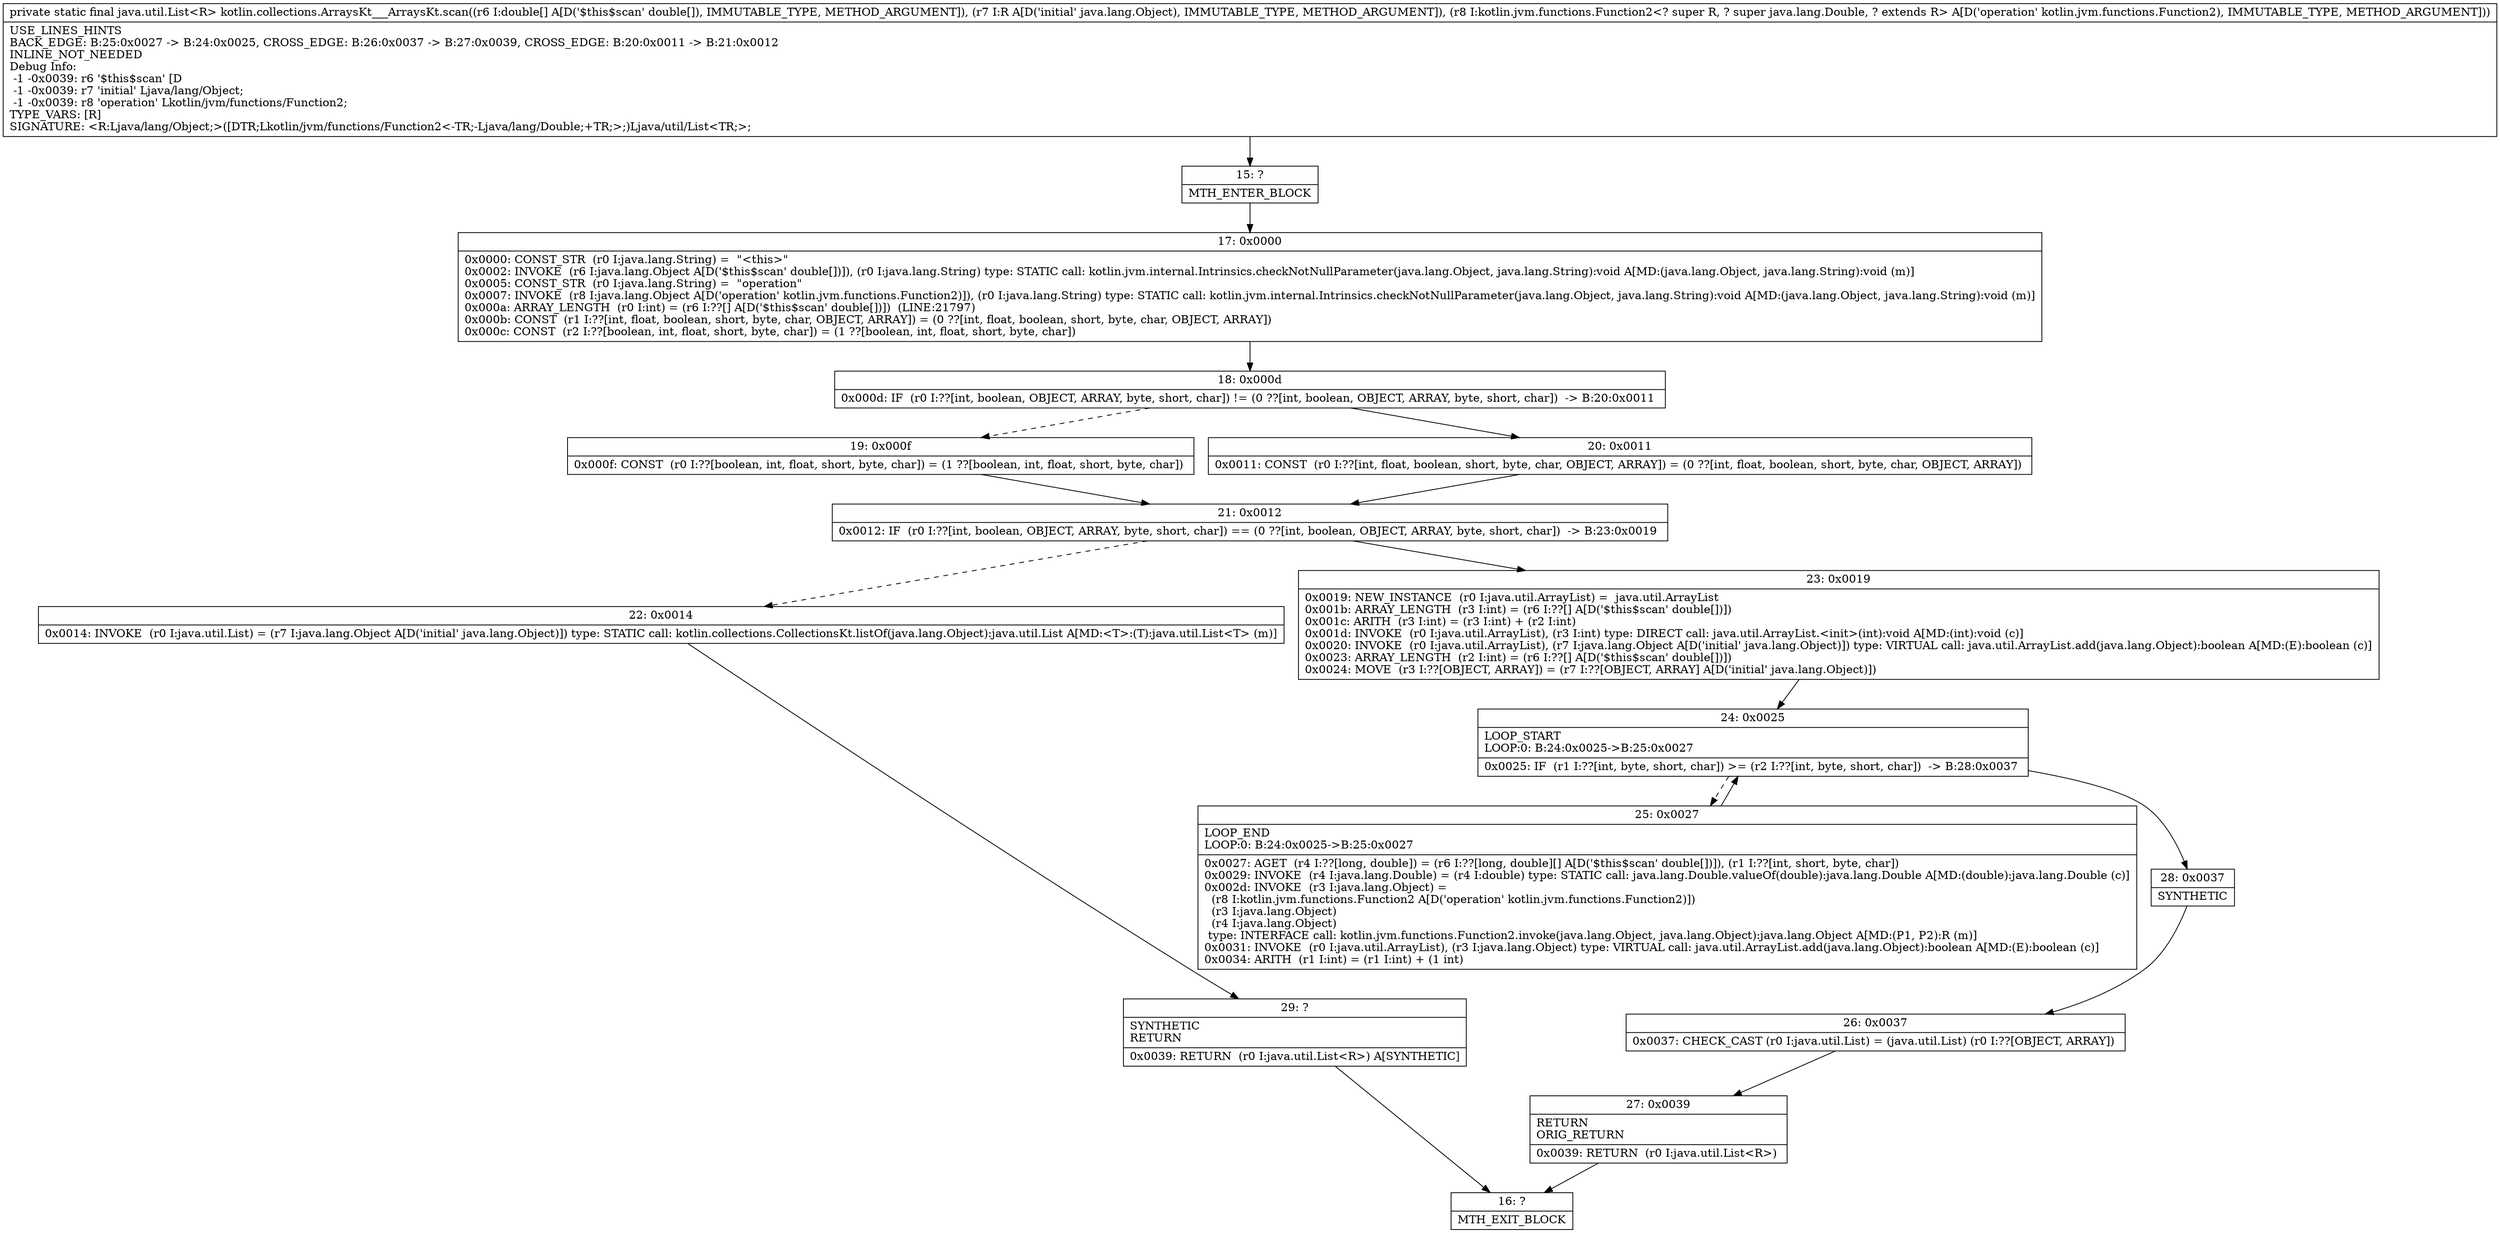 digraph "CFG forkotlin.collections.ArraysKt___ArraysKt.scan([DLjava\/lang\/Object;Lkotlin\/jvm\/functions\/Function2;)Ljava\/util\/List;" {
Node_15 [shape=record,label="{15\:\ ?|MTH_ENTER_BLOCK\l}"];
Node_17 [shape=record,label="{17\:\ 0x0000|0x0000: CONST_STR  (r0 I:java.lang.String) =  \"\<this\>\" \l0x0002: INVOKE  (r6 I:java.lang.Object A[D('$this$scan' double[])]), (r0 I:java.lang.String) type: STATIC call: kotlin.jvm.internal.Intrinsics.checkNotNullParameter(java.lang.Object, java.lang.String):void A[MD:(java.lang.Object, java.lang.String):void (m)]\l0x0005: CONST_STR  (r0 I:java.lang.String) =  \"operation\" \l0x0007: INVOKE  (r8 I:java.lang.Object A[D('operation' kotlin.jvm.functions.Function2)]), (r0 I:java.lang.String) type: STATIC call: kotlin.jvm.internal.Intrinsics.checkNotNullParameter(java.lang.Object, java.lang.String):void A[MD:(java.lang.Object, java.lang.String):void (m)]\l0x000a: ARRAY_LENGTH  (r0 I:int) = (r6 I:??[] A[D('$this$scan' double[])])  (LINE:21797)\l0x000b: CONST  (r1 I:??[int, float, boolean, short, byte, char, OBJECT, ARRAY]) = (0 ??[int, float, boolean, short, byte, char, OBJECT, ARRAY]) \l0x000c: CONST  (r2 I:??[boolean, int, float, short, byte, char]) = (1 ??[boolean, int, float, short, byte, char]) \l}"];
Node_18 [shape=record,label="{18\:\ 0x000d|0x000d: IF  (r0 I:??[int, boolean, OBJECT, ARRAY, byte, short, char]) != (0 ??[int, boolean, OBJECT, ARRAY, byte, short, char])  \-\> B:20:0x0011 \l}"];
Node_19 [shape=record,label="{19\:\ 0x000f|0x000f: CONST  (r0 I:??[boolean, int, float, short, byte, char]) = (1 ??[boolean, int, float, short, byte, char]) \l}"];
Node_21 [shape=record,label="{21\:\ 0x0012|0x0012: IF  (r0 I:??[int, boolean, OBJECT, ARRAY, byte, short, char]) == (0 ??[int, boolean, OBJECT, ARRAY, byte, short, char])  \-\> B:23:0x0019 \l}"];
Node_22 [shape=record,label="{22\:\ 0x0014|0x0014: INVOKE  (r0 I:java.util.List) = (r7 I:java.lang.Object A[D('initial' java.lang.Object)]) type: STATIC call: kotlin.collections.CollectionsKt.listOf(java.lang.Object):java.util.List A[MD:\<T\>:(T):java.util.List\<T\> (m)]\l}"];
Node_29 [shape=record,label="{29\:\ ?|SYNTHETIC\lRETURN\l|0x0039: RETURN  (r0 I:java.util.List\<R\>) A[SYNTHETIC]\l}"];
Node_16 [shape=record,label="{16\:\ ?|MTH_EXIT_BLOCK\l}"];
Node_23 [shape=record,label="{23\:\ 0x0019|0x0019: NEW_INSTANCE  (r0 I:java.util.ArrayList) =  java.util.ArrayList \l0x001b: ARRAY_LENGTH  (r3 I:int) = (r6 I:??[] A[D('$this$scan' double[])]) \l0x001c: ARITH  (r3 I:int) = (r3 I:int) + (r2 I:int) \l0x001d: INVOKE  (r0 I:java.util.ArrayList), (r3 I:int) type: DIRECT call: java.util.ArrayList.\<init\>(int):void A[MD:(int):void (c)]\l0x0020: INVOKE  (r0 I:java.util.ArrayList), (r7 I:java.lang.Object A[D('initial' java.lang.Object)]) type: VIRTUAL call: java.util.ArrayList.add(java.lang.Object):boolean A[MD:(E):boolean (c)]\l0x0023: ARRAY_LENGTH  (r2 I:int) = (r6 I:??[] A[D('$this$scan' double[])]) \l0x0024: MOVE  (r3 I:??[OBJECT, ARRAY]) = (r7 I:??[OBJECT, ARRAY] A[D('initial' java.lang.Object)]) \l}"];
Node_24 [shape=record,label="{24\:\ 0x0025|LOOP_START\lLOOP:0: B:24:0x0025\-\>B:25:0x0027\l|0x0025: IF  (r1 I:??[int, byte, short, char]) \>= (r2 I:??[int, byte, short, char])  \-\> B:28:0x0037 \l}"];
Node_25 [shape=record,label="{25\:\ 0x0027|LOOP_END\lLOOP:0: B:24:0x0025\-\>B:25:0x0027\l|0x0027: AGET  (r4 I:??[long, double]) = (r6 I:??[long, double][] A[D('$this$scan' double[])]), (r1 I:??[int, short, byte, char]) \l0x0029: INVOKE  (r4 I:java.lang.Double) = (r4 I:double) type: STATIC call: java.lang.Double.valueOf(double):java.lang.Double A[MD:(double):java.lang.Double (c)]\l0x002d: INVOKE  (r3 I:java.lang.Object) = \l  (r8 I:kotlin.jvm.functions.Function2 A[D('operation' kotlin.jvm.functions.Function2)])\l  (r3 I:java.lang.Object)\l  (r4 I:java.lang.Object)\l type: INTERFACE call: kotlin.jvm.functions.Function2.invoke(java.lang.Object, java.lang.Object):java.lang.Object A[MD:(P1, P2):R (m)]\l0x0031: INVOKE  (r0 I:java.util.ArrayList), (r3 I:java.lang.Object) type: VIRTUAL call: java.util.ArrayList.add(java.lang.Object):boolean A[MD:(E):boolean (c)]\l0x0034: ARITH  (r1 I:int) = (r1 I:int) + (1 int) \l}"];
Node_28 [shape=record,label="{28\:\ 0x0037|SYNTHETIC\l}"];
Node_26 [shape=record,label="{26\:\ 0x0037|0x0037: CHECK_CAST (r0 I:java.util.List) = (java.util.List) (r0 I:??[OBJECT, ARRAY]) \l}"];
Node_27 [shape=record,label="{27\:\ 0x0039|RETURN\lORIG_RETURN\l|0x0039: RETURN  (r0 I:java.util.List\<R\>) \l}"];
Node_20 [shape=record,label="{20\:\ 0x0011|0x0011: CONST  (r0 I:??[int, float, boolean, short, byte, char, OBJECT, ARRAY]) = (0 ??[int, float, boolean, short, byte, char, OBJECT, ARRAY]) \l}"];
MethodNode[shape=record,label="{private static final java.util.List\<R\> kotlin.collections.ArraysKt___ArraysKt.scan((r6 I:double[] A[D('$this$scan' double[]), IMMUTABLE_TYPE, METHOD_ARGUMENT]), (r7 I:R A[D('initial' java.lang.Object), IMMUTABLE_TYPE, METHOD_ARGUMENT]), (r8 I:kotlin.jvm.functions.Function2\<? super R, ? super java.lang.Double, ? extends R\> A[D('operation' kotlin.jvm.functions.Function2), IMMUTABLE_TYPE, METHOD_ARGUMENT]))  | USE_LINES_HINTS\lBACK_EDGE: B:25:0x0027 \-\> B:24:0x0025, CROSS_EDGE: B:26:0x0037 \-\> B:27:0x0039, CROSS_EDGE: B:20:0x0011 \-\> B:21:0x0012\lINLINE_NOT_NEEDED\lDebug Info:\l  \-1 \-0x0039: r6 '$this$scan' [D\l  \-1 \-0x0039: r7 'initial' Ljava\/lang\/Object;\l  \-1 \-0x0039: r8 'operation' Lkotlin\/jvm\/functions\/Function2;\lTYPE_VARS: [R]\lSIGNATURE: \<R:Ljava\/lang\/Object;\>([DTR;Lkotlin\/jvm\/functions\/Function2\<\-TR;\-Ljava\/lang\/Double;+TR;\>;)Ljava\/util\/List\<TR;\>;\l}"];
MethodNode -> Node_15;Node_15 -> Node_17;
Node_17 -> Node_18;
Node_18 -> Node_19[style=dashed];
Node_18 -> Node_20;
Node_19 -> Node_21;
Node_21 -> Node_22[style=dashed];
Node_21 -> Node_23;
Node_22 -> Node_29;
Node_29 -> Node_16;
Node_23 -> Node_24;
Node_24 -> Node_25[style=dashed];
Node_24 -> Node_28;
Node_25 -> Node_24;
Node_28 -> Node_26;
Node_26 -> Node_27;
Node_27 -> Node_16;
Node_20 -> Node_21;
}

